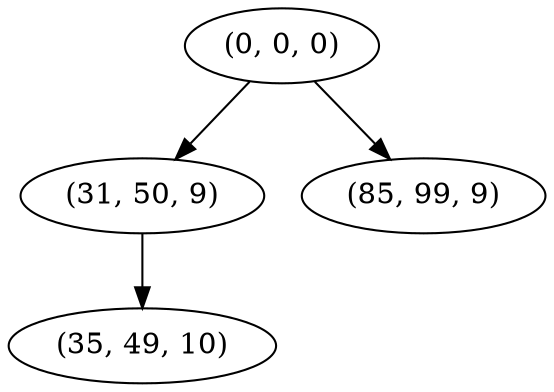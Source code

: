 digraph tree {
    "(0, 0, 0)";
    "(31, 50, 9)";
    "(35, 49, 10)";
    "(85, 99, 9)";
    "(0, 0, 0)" -> "(31, 50, 9)";
    "(0, 0, 0)" -> "(85, 99, 9)";
    "(31, 50, 9)" -> "(35, 49, 10)";
}
